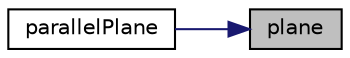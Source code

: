 digraph "plane"
{
 // LATEX_PDF_SIZE
  edge [fontname="Helvetica",fontsize="10",labelfontname="Helvetica",labelfontsize="10"];
  node [fontname="Helvetica",fontsize="10",shape=record];
  rankdir="RL";
  Node1 [label="plane",height=0.2,width=0.4,color="black", fillcolor="grey75", style="filled", fontcolor="black",tooltip=" "];
  Node1 -> Node2 [dir="back",color="midnightblue",fontsize="10",style="solid",fontname="Helvetica"];
  Node2 [label="parallelPlane",height=0.2,width=0.4,color="black", fillcolor="white", style="filled",URL="$classpFlow_1_1plane.html#a606e6eacc4b737c62146ce0229805574",tooltip=" "];
}
